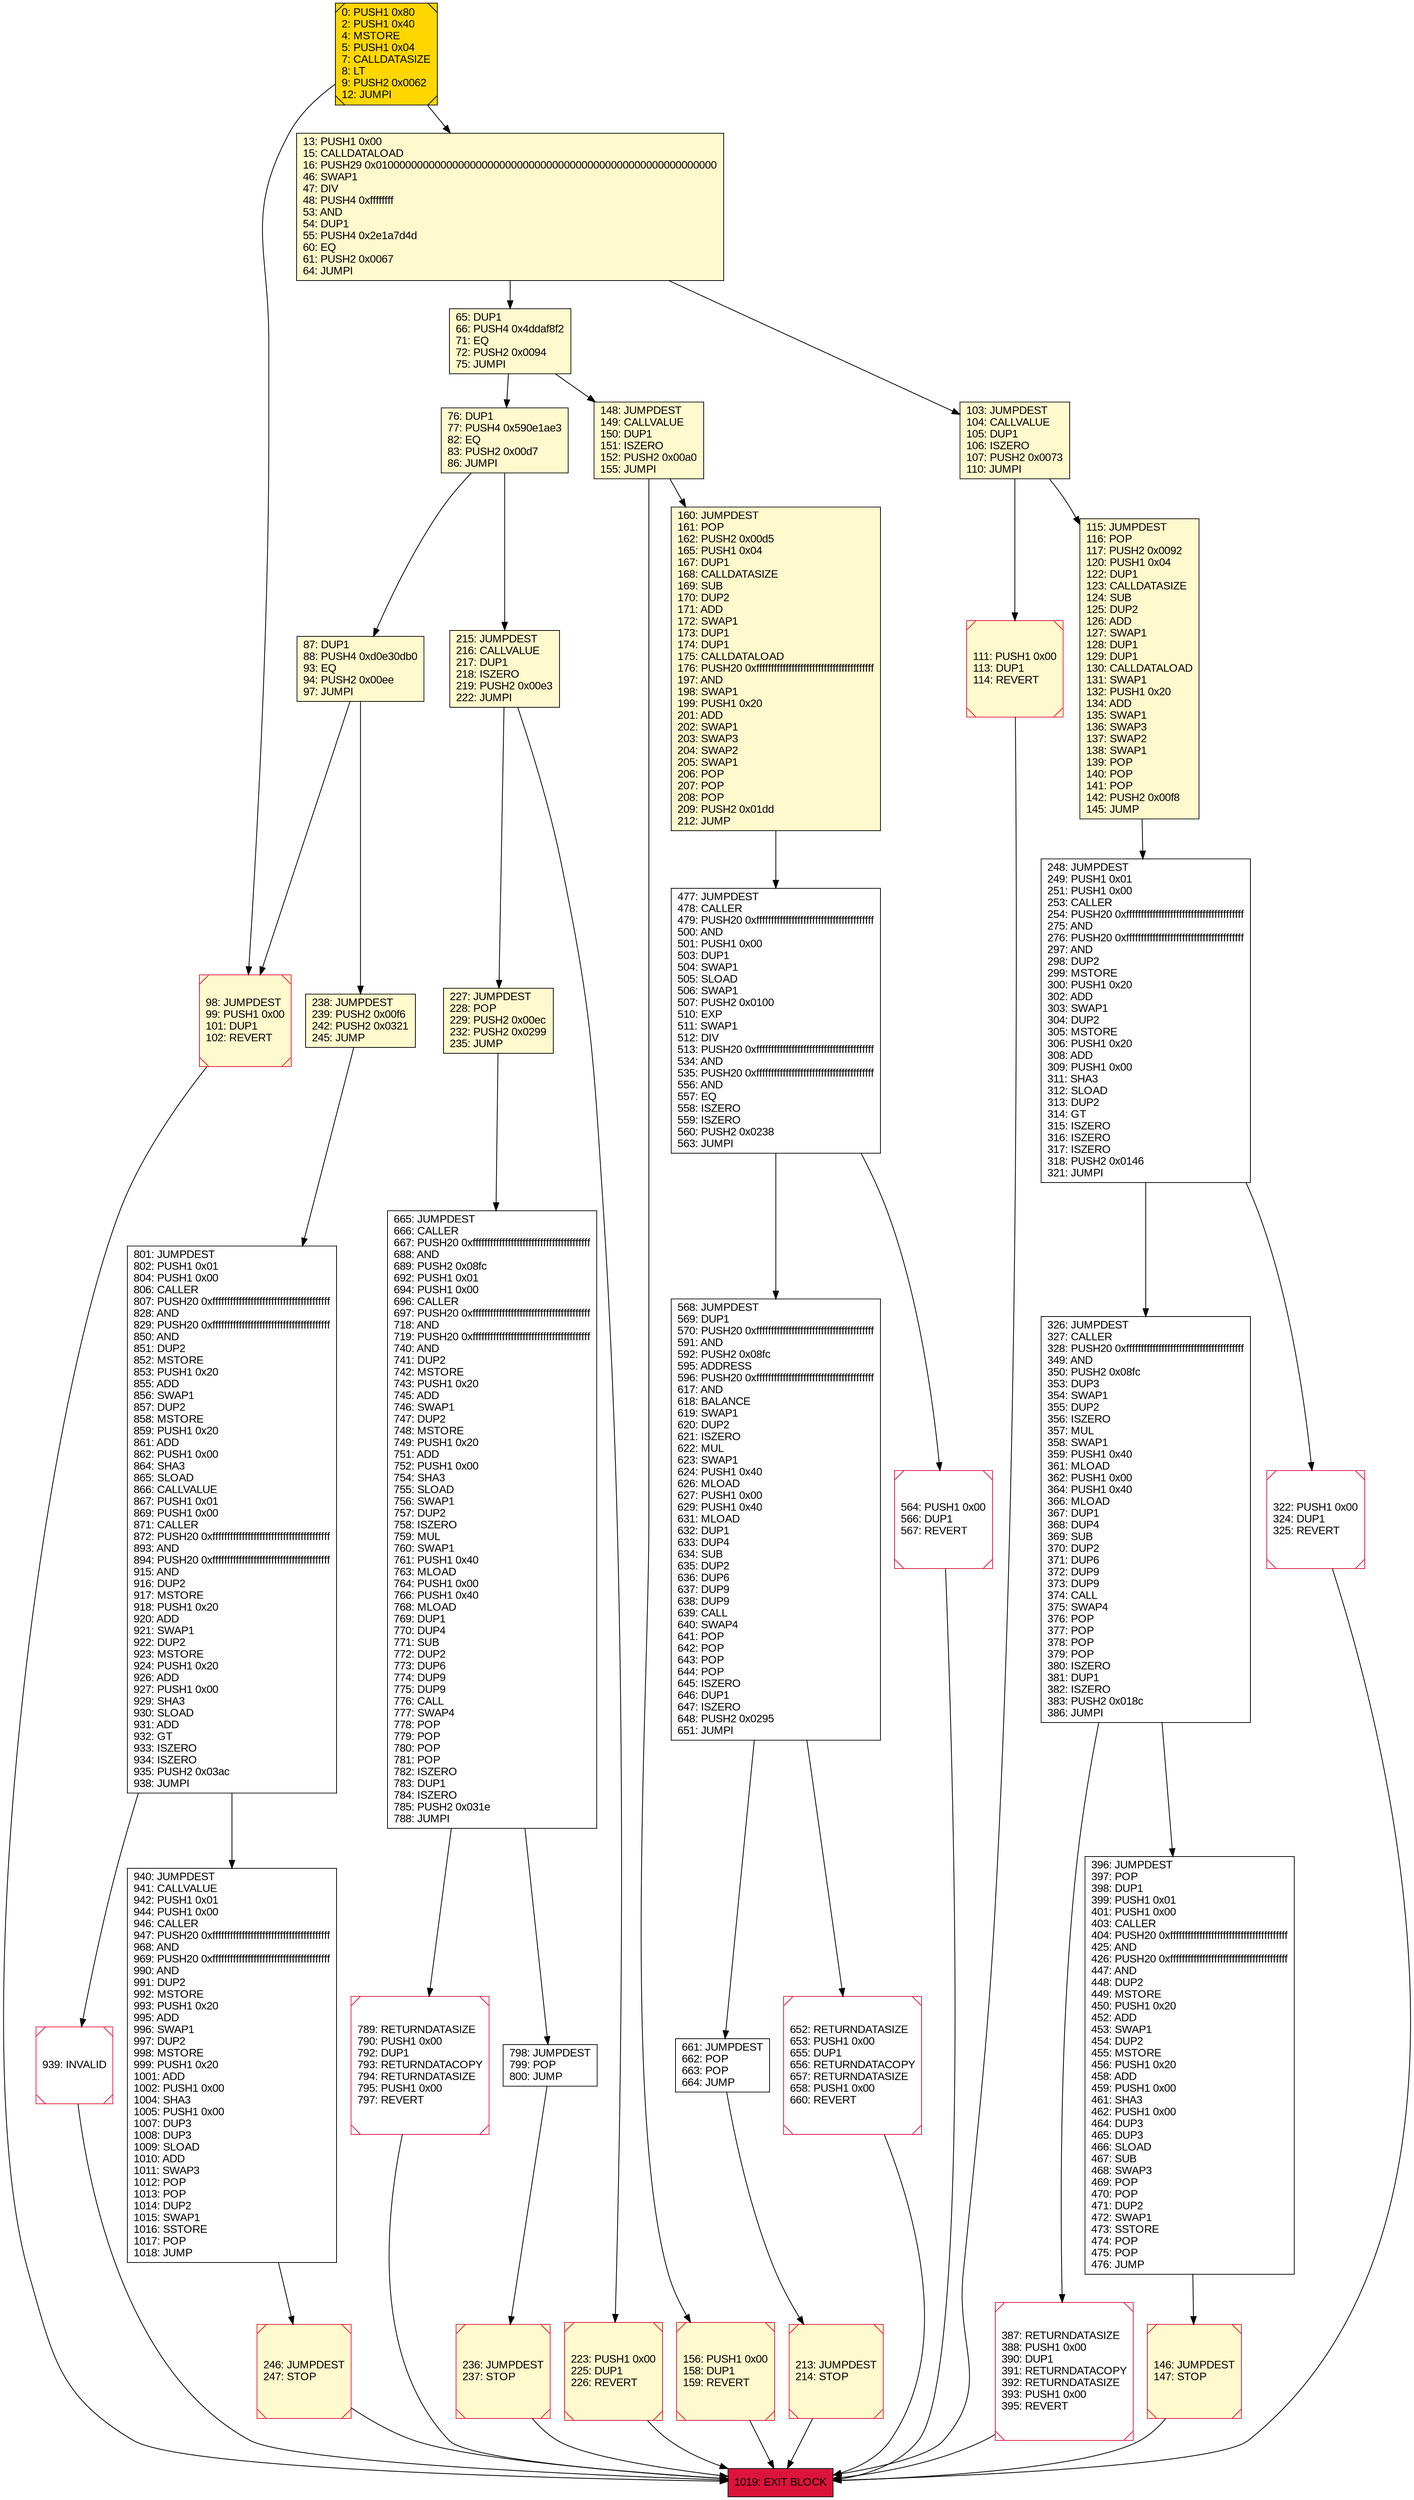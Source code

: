 digraph G {
bgcolor=transparent rankdir=UD;
node [shape=box style=filled color=black fillcolor=white fontname=arial fontcolor=black];
115 [label="115: JUMPDEST\l116: POP\l117: PUSH2 0x0092\l120: PUSH1 0x04\l122: DUP1\l123: CALLDATASIZE\l124: SUB\l125: DUP2\l126: ADD\l127: SWAP1\l128: DUP1\l129: DUP1\l130: CALLDATALOAD\l131: SWAP1\l132: PUSH1 0x20\l134: ADD\l135: SWAP1\l136: SWAP3\l137: SWAP2\l138: SWAP1\l139: POP\l140: POP\l141: POP\l142: PUSH2 0x00f8\l145: JUMP\l" fillcolor=lemonchiffon ];
213 [label="213: JUMPDEST\l214: STOP\l" fillcolor=lemonchiffon shape=Msquare color=crimson ];
148 [label="148: JUMPDEST\l149: CALLVALUE\l150: DUP1\l151: ISZERO\l152: PUSH2 0x00a0\l155: JUMPI\l" fillcolor=lemonchiffon ];
87 [label="87: DUP1\l88: PUSH4 0xd0e30db0\l93: EQ\l94: PUSH2 0x00ee\l97: JUMPI\l" fillcolor=lemonchiffon ];
215 [label="215: JUMPDEST\l216: CALLVALUE\l217: DUP1\l218: ISZERO\l219: PUSH2 0x00e3\l222: JUMPI\l" fillcolor=lemonchiffon ];
248 [label="248: JUMPDEST\l249: PUSH1 0x01\l251: PUSH1 0x00\l253: CALLER\l254: PUSH20 0xffffffffffffffffffffffffffffffffffffffff\l275: AND\l276: PUSH20 0xffffffffffffffffffffffffffffffffffffffff\l297: AND\l298: DUP2\l299: MSTORE\l300: PUSH1 0x20\l302: ADD\l303: SWAP1\l304: DUP2\l305: MSTORE\l306: PUSH1 0x20\l308: ADD\l309: PUSH1 0x00\l311: SHA3\l312: SLOAD\l313: DUP2\l314: GT\l315: ISZERO\l316: ISZERO\l317: ISZERO\l318: PUSH2 0x0146\l321: JUMPI\l" ];
477 [label="477: JUMPDEST\l478: CALLER\l479: PUSH20 0xffffffffffffffffffffffffffffffffffffffff\l500: AND\l501: PUSH1 0x00\l503: DUP1\l504: SWAP1\l505: SLOAD\l506: SWAP1\l507: PUSH2 0x0100\l510: EXP\l511: SWAP1\l512: DIV\l513: PUSH20 0xffffffffffffffffffffffffffffffffffffffff\l534: AND\l535: PUSH20 0xffffffffffffffffffffffffffffffffffffffff\l556: AND\l557: EQ\l558: ISZERO\l559: ISZERO\l560: PUSH2 0x0238\l563: JUMPI\l" ];
146 [label="146: JUMPDEST\l147: STOP\l" fillcolor=lemonchiffon shape=Msquare color=crimson ];
801 [label="801: JUMPDEST\l802: PUSH1 0x01\l804: PUSH1 0x00\l806: CALLER\l807: PUSH20 0xffffffffffffffffffffffffffffffffffffffff\l828: AND\l829: PUSH20 0xffffffffffffffffffffffffffffffffffffffff\l850: AND\l851: DUP2\l852: MSTORE\l853: PUSH1 0x20\l855: ADD\l856: SWAP1\l857: DUP2\l858: MSTORE\l859: PUSH1 0x20\l861: ADD\l862: PUSH1 0x00\l864: SHA3\l865: SLOAD\l866: CALLVALUE\l867: PUSH1 0x01\l869: PUSH1 0x00\l871: CALLER\l872: PUSH20 0xffffffffffffffffffffffffffffffffffffffff\l893: AND\l894: PUSH20 0xffffffffffffffffffffffffffffffffffffffff\l915: AND\l916: DUP2\l917: MSTORE\l918: PUSH1 0x20\l920: ADD\l921: SWAP1\l922: DUP2\l923: MSTORE\l924: PUSH1 0x20\l926: ADD\l927: PUSH1 0x00\l929: SHA3\l930: SLOAD\l931: ADD\l932: GT\l933: ISZERO\l934: ISZERO\l935: PUSH2 0x03ac\l938: JUMPI\l" ];
238 [label="238: JUMPDEST\l239: PUSH2 0x00f6\l242: PUSH2 0x0321\l245: JUMP\l" fillcolor=lemonchiffon ];
103 [label="103: JUMPDEST\l104: CALLVALUE\l105: DUP1\l106: ISZERO\l107: PUSH2 0x0073\l110: JUMPI\l" fillcolor=lemonchiffon ];
111 [label="111: PUSH1 0x00\l113: DUP1\l114: REVERT\l" fillcolor=lemonchiffon shape=Msquare color=crimson ];
789 [label="789: RETURNDATASIZE\l790: PUSH1 0x00\l792: DUP1\l793: RETURNDATACOPY\l794: RETURNDATASIZE\l795: PUSH1 0x00\l797: REVERT\l" shape=Msquare color=crimson ];
939 [label="939: INVALID\l" shape=Msquare color=crimson ];
564 [label="564: PUSH1 0x00\l566: DUP1\l567: REVERT\l" shape=Msquare color=crimson ];
652 [label="652: RETURNDATASIZE\l653: PUSH1 0x00\l655: DUP1\l656: RETURNDATACOPY\l657: RETURNDATASIZE\l658: PUSH1 0x00\l660: REVERT\l" shape=Msquare color=crimson ];
387 [label="387: RETURNDATASIZE\l388: PUSH1 0x00\l390: DUP1\l391: RETURNDATACOPY\l392: RETURNDATASIZE\l393: PUSH1 0x00\l395: REVERT\l" shape=Msquare color=crimson ];
65 [label="65: DUP1\l66: PUSH4 0x4ddaf8f2\l71: EQ\l72: PUSH2 0x0094\l75: JUMPI\l" fillcolor=lemonchiffon ];
326 [label="326: JUMPDEST\l327: CALLER\l328: PUSH20 0xffffffffffffffffffffffffffffffffffffffff\l349: AND\l350: PUSH2 0x08fc\l353: DUP3\l354: SWAP1\l355: DUP2\l356: ISZERO\l357: MUL\l358: SWAP1\l359: PUSH1 0x40\l361: MLOAD\l362: PUSH1 0x00\l364: PUSH1 0x40\l366: MLOAD\l367: DUP1\l368: DUP4\l369: SUB\l370: DUP2\l371: DUP6\l372: DUP9\l373: DUP9\l374: CALL\l375: SWAP4\l376: POP\l377: POP\l378: POP\l379: POP\l380: ISZERO\l381: DUP1\l382: ISZERO\l383: PUSH2 0x018c\l386: JUMPI\l" ];
661 [label="661: JUMPDEST\l662: POP\l663: POP\l664: JUMP\l" ];
246 [label="246: JUMPDEST\l247: STOP\l" fillcolor=lemonchiffon shape=Msquare color=crimson ];
322 [label="322: PUSH1 0x00\l324: DUP1\l325: REVERT\l" shape=Msquare color=crimson ];
940 [label="940: JUMPDEST\l941: CALLVALUE\l942: PUSH1 0x01\l944: PUSH1 0x00\l946: CALLER\l947: PUSH20 0xffffffffffffffffffffffffffffffffffffffff\l968: AND\l969: PUSH20 0xffffffffffffffffffffffffffffffffffffffff\l990: AND\l991: DUP2\l992: MSTORE\l993: PUSH1 0x20\l995: ADD\l996: SWAP1\l997: DUP2\l998: MSTORE\l999: PUSH1 0x20\l1001: ADD\l1002: PUSH1 0x00\l1004: SHA3\l1005: PUSH1 0x00\l1007: DUP3\l1008: DUP3\l1009: SLOAD\l1010: ADD\l1011: SWAP3\l1012: POP\l1013: POP\l1014: DUP2\l1015: SWAP1\l1016: SSTORE\l1017: POP\l1018: JUMP\l" ];
0 [label="0: PUSH1 0x80\l2: PUSH1 0x40\l4: MSTORE\l5: PUSH1 0x04\l7: CALLDATASIZE\l8: LT\l9: PUSH2 0x0062\l12: JUMPI\l" fillcolor=lemonchiffon shape=Msquare fillcolor=gold ];
98 [label="98: JUMPDEST\l99: PUSH1 0x00\l101: DUP1\l102: REVERT\l" fillcolor=lemonchiffon shape=Msquare color=crimson ];
76 [label="76: DUP1\l77: PUSH4 0x590e1ae3\l82: EQ\l83: PUSH2 0x00d7\l86: JUMPI\l" fillcolor=lemonchiffon ];
13 [label="13: PUSH1 0x00\l15: CALLDATALOAD\l16: PUSH29 0x0100000000000000000000000000000000000000000000000000000000\l46: SWAP1\l47: DIV\l48: PUSH4 0xffffffff\l53: AND\l54: DUP1\l55: PUSH4 0x2e1a7d4d\l60: EQ\l61: PUSH2 0x0067\l64: JUMPI\l" fillcolor=lemonchiffon ];
396 [label="396: JUMPDEST\l397: POP\l398: DUP1\l399: PUSH1 0x01\l401: PUSH1 0x00\l403: CALLER\l404: PUSH20 0xffffffffffffffffffffffffffffffffffffffff\l425: AND\l426: PUSH20 0xffffffffffffffffffffffffffffffffffffffff\l447: AND\l448: DUP2\l449: MSTORE\l450: PUSH1 0x20\l452: ADD\l453: SWAP1\l454: DUP2\l455: MSTORE\l456: PUSH1 0x20\l458: ADD\l459: PUSH1 0x00\l461: SHA3\l462: PUSH1 0x00\l464: DUP3\l465: DUP3\l466: SLOAD\l467: SUB\l468: SWAP3\l469: POP\l470: POP\l471: DUP2\l472: SWAP1\l473: SSTORE\l474: POP\l475: POP\l476: JUMP\l" ];
160 [label="160: JUMPDEST\l161: POP\l162: PUSH2 0x00d5\l165: PUSH1 0x04\l167: DUP1\l168: CALLDATASIZE\l169: SUB\l170: DUP2\l171: ADD\l172: SWAP1\l173: DUP1\l174: DUP1\l175: CALLDATALOAD\l176: PUSH20 0xffffffffffffffffffffffffffffffffffffffff\l197: AND\l198: SWAP1\l199: PUSH1 0x20\l201: ADD\l202: SWAP1\l203: SWAP3\l204: SWAP2\l205: SWAP1\l206: POP\l207: POP\l208: POP\l209: PUSH2 0x01dd\l212: JUMP\l" fillcolor=lemonchiffon ];
665 [label="665: JUMPDEST\l666: CALLER\l667: PUSH20 0xffffffffffffffffffffffffffffffffffffffff\l688: AND\l689: PUSH2 0x08fc\l692: PUSH1 0x01\l694: PUSH1 0x00\l696: CALLER\l697: PUSH20 0xffffffffffffffffffffffffffffffffffffffff\l718: AND\l719: PUSH20 0xffffffffffffffffffffffffffffffffffffffff\l740: AND\l741: DUP2\l742: MSTORE\l743: PUSH1 0x20\l745: ADD\l746: SWAP1\l747: DUP2\l748: MSTORE\l749: PUSH1 0x20\l751: ADD\l752: PUSH1 0x00\l754: SHA3\l755: SLOAD\l756: SWAP1\l757: DUP2\l758: ISZERO\l759: MUL\l760: SWAP1\l761: PUSH1 0x40\l763: MLOAD\l764: PUSH1 0x00\l766: PUSH1 0x40\l768: MLOAD\l769: DUP1\l770: DUP4\l771: SUB\l772: DUP2\l773: DUP6\l774: DUP9\l775: DUP9\l776: CALL\l777: SWAP4\l778: POP\l779: POP\l780: POP\l781: POP\l782: ISZERO\l783: DUP1\l784: ISZERO\l785: PUSH2 0x031e\l788: JUMPI\l" ];
227 [label="227: JUMPDEST\l228: POP\l229: PUSH2 0x00ec\l232: PUSH2 0x0299\l235: JUMP\l" fillcolor=lemonchiffon ];
236 [label="236: JUMPDEST\l237: STOP\l" fillcolor=lemonchiffon shape=Msquare color=crimson ];
568 [label="568: JUMPDEST\l569: DUP1\l570: PUSH20 0xffffffffffffffffffffffffffffffffffffffff\l591: AND\l592: PUSH2 0x08fc\l595: ADDRESS\l596: PUSH20 0xffffffffffffffffffffffffffffffffffffffff\l617: AND\l618: BALANCE\l619: SWAP1\l620: DUP2\l621: ISZERO\l622: MUL\l623: SWAP1\l624: PUSH1 0x40\l626: MLOAD\l627: PUSH1 0x00\l629: PUSH1 0x40\l631: MLOAD\l632: DUP1\l633: DUP4\l634: SUB\l635: DUP2\l636: DUP6\l637: DUP9\l638: DUP9\l639: CALL\l640: SWAP4\l641: POP\l642: POP\l643: POP\l644: POP\l645: ISZERO\l646: DUP1\l647: ISZERO\l648: PUSH2 0x0295\l651: JUMPI\l" ];
798 [label="798: JUMPDEST\l799: POP\l800: JUMP\l" ];
1019 [label="1019: EXIT BLOCK\l" fillcolor=crimson ];
156 [label="156: PUSH1 0x00\l158: DUP1\l159: REVERT\l" fillcolor=lemonchiffon shape=Msquare color=crimson ];
223 [label="223: PUSH1 0x00\l225: DUP1\l226: REVERT\l" fillcolor=lemonchiffon shape=Msquare color=crimson ];
940 -> 246;
236 -> 1019;
115 -> 248;
223 -> 1019;
326 -> 387;
103 -> 111;
665 -> 798;
227 -> 665;
477 -> 564;
801 -> 939;
322 -> 1019;
246 -> 1019;
248 -> 326;
98 -> 1019;
65 -> 148;
661 -> 213;
76 -> 87;
76 -> 215;
326 -> 396;
568 -> 652;
148 -> 160;
111 -> 1019;
396 -> 146;
160 -> 477;
13 -> 103;
665 -> 789;
213 -> 1019;
65 -> 76;
215 -> 227;
477 -> 568;
148 -> 156;
0 -> 98;
798 -> 236;
156 -> 1019;
103 -> 115;
87 -> 238;
238 -> 801;
0 -> 13;
387 -> 1019;
87 -> 98;
801 -> 940;
568 -> 661;
248 -> 322;
13 -> 65;
652 -> 1019;
564 -> 1019;
939 -> 1019;
789 -> 1019;
146 -> 1019;
215 -> 223;
}
